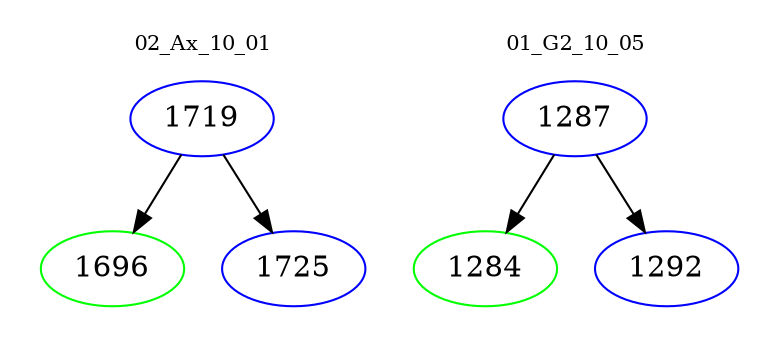 digraph{
subgraph cluster_0 {
color = white
label = "02_Ax_10_01";
fontsize=10;
T0_1719 [label="1719", color="blue"]
T0_1719 -> T0_1696 [color="black"]
T0_1696 [label="1696", color="green"]
T0_1719 -> T0_1725 [color="black"]
T0_1725 [label="1725", color="blue"]
}
subgraph cluster_1 {
color = white
label = "01_G2_10_05";
fontsize=10;
T1_1287 [label="1287", color="blue"]
T1_1287 -> T1_1284 [color="black"]
T1_1284 [label="1284", color="green"]
T1_1287 -> T1_1292 [color="black"]
T1_1292 [label="1292", color="blue"]
}
}
